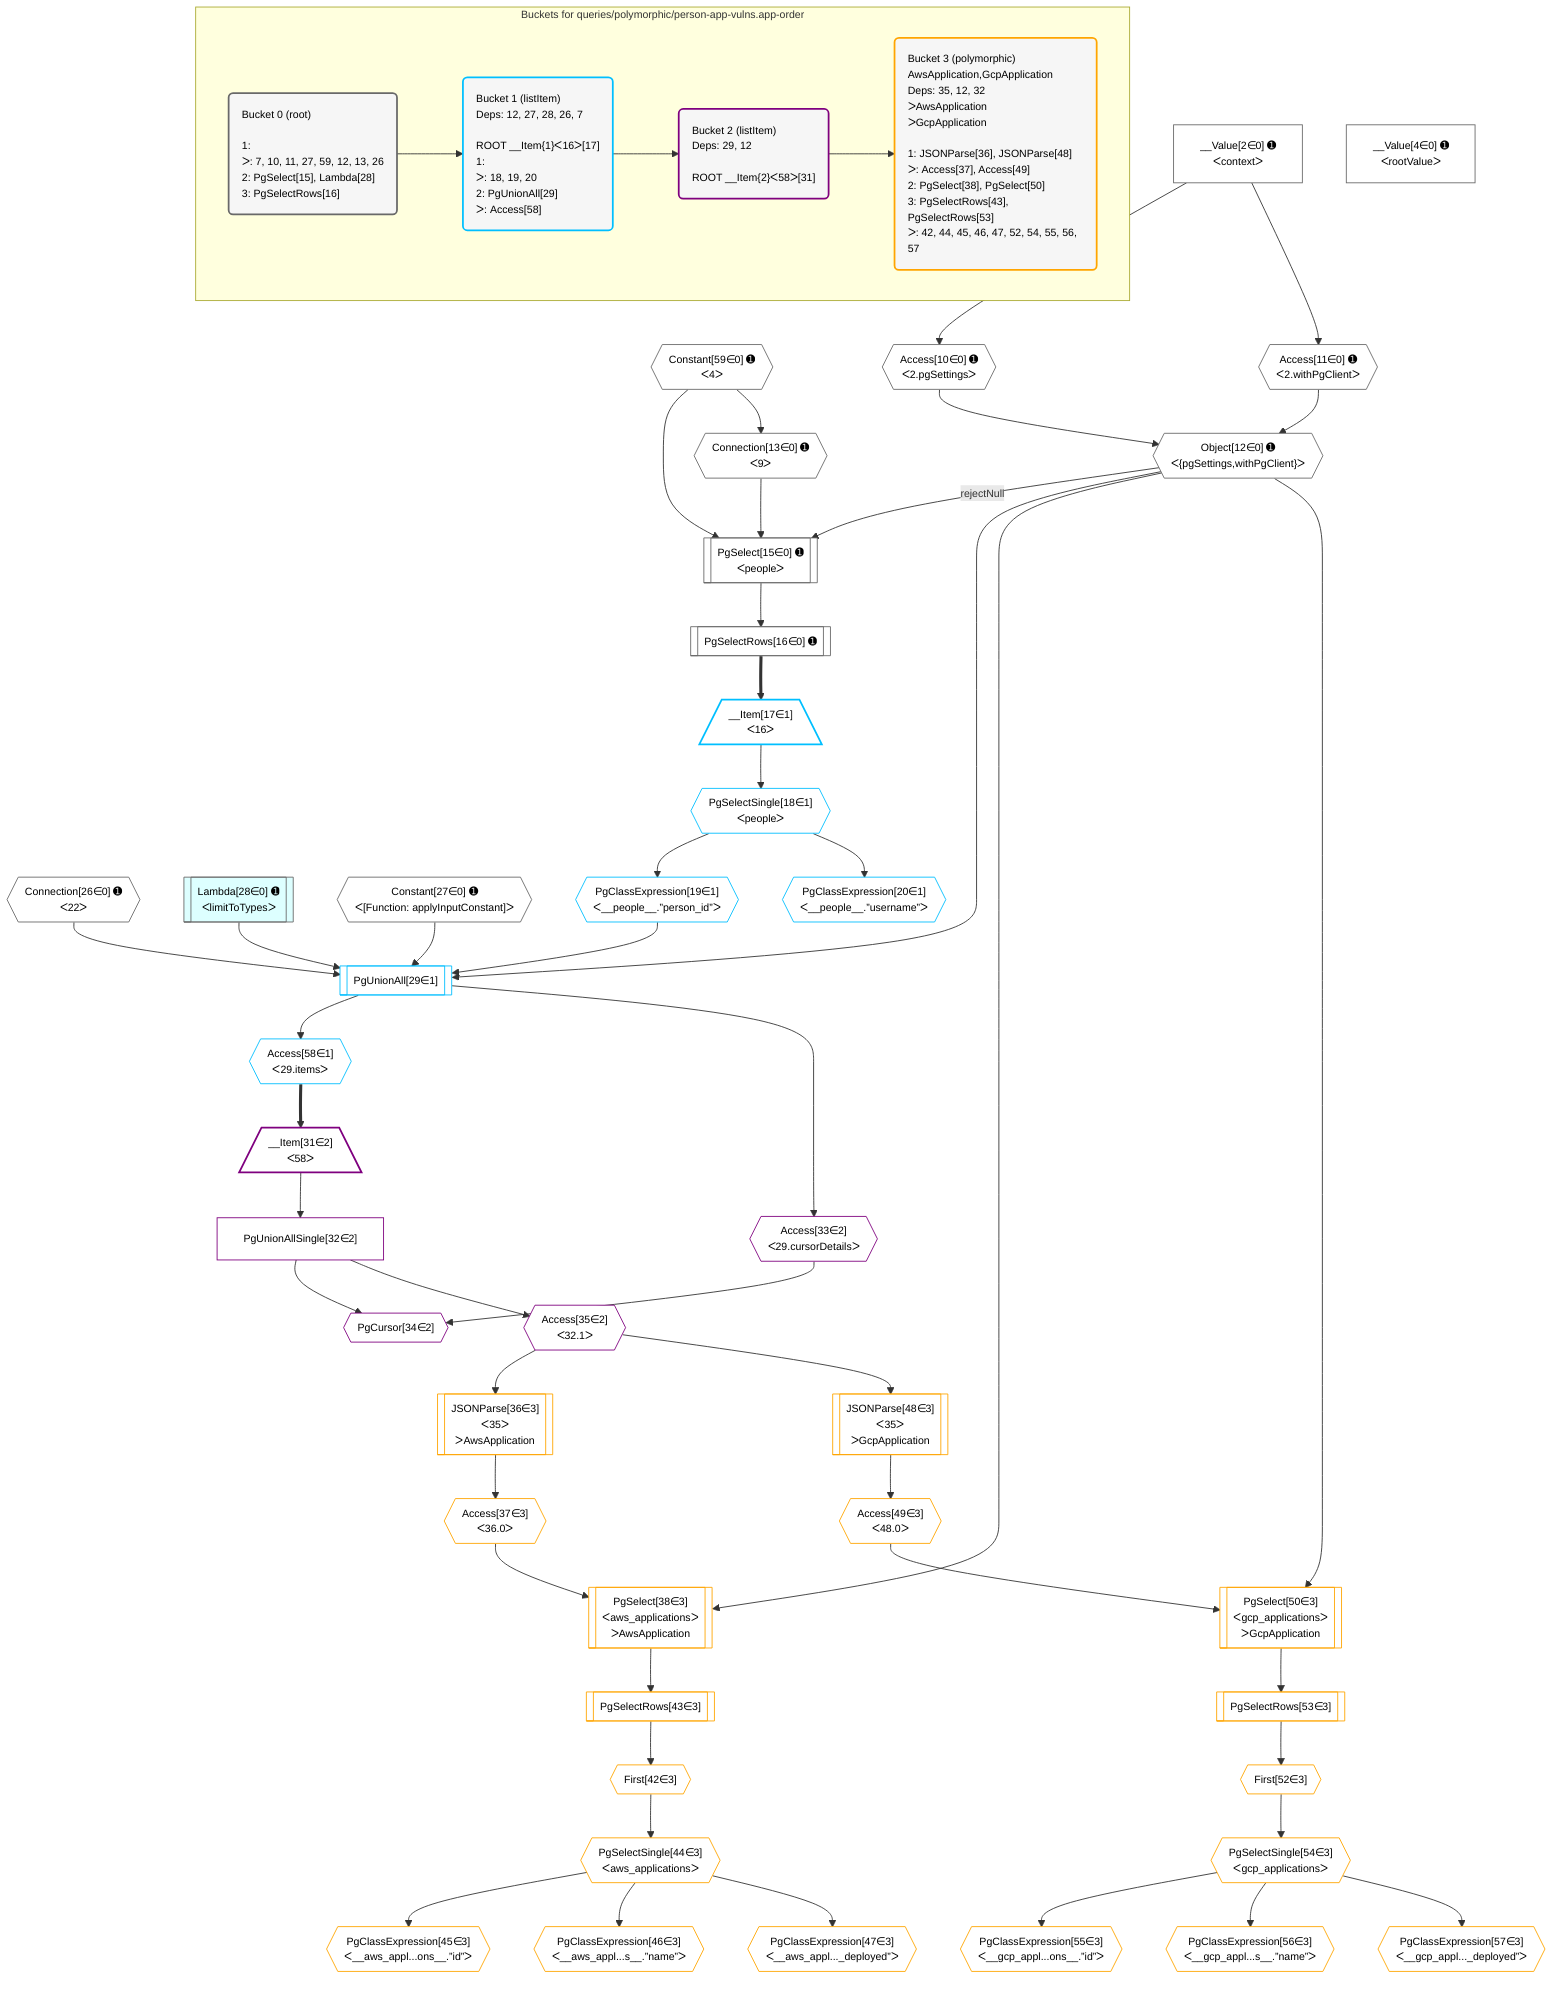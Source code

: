 %%{init: {'themeVariables': { 'fontSize': '12px'}}}%%
graph TD
    classDef path fill:#eee,stroke:#000,color:#000
    classDef plan fill:#fff,stroke-width:1px,color:#000
    classDef itemplan fill:#fff,stroke-width:2px,color:#000
    classDef unbatchedplan fill:#dff,stroke-width:1px,color:#000
    classDef sideeffectplan fill:#fcc,stroke-width:2px,color:#000
    classDef bucket fill:#f6f6f6,color:#000,stroke-width:2px,text-align:left


    %% plan dependencies
    PgSelect15[["PgSelect[15∈0] ➊<br />ᐸpeopleᐳ"]]:::plan
    Object12{{"Object[12∈0] ➊<br />ᐸ{pgSettings,withPgClient}ᐳ"}}:::plan
    Connection13{{"Connection[13∈0] ➊<br />ᐸ9ᐳ"}}:::plan
    Constant59{{"Constant[59∈0] ➊<br />ᐸ4ᐳ"}}:::plan
    Object12 -->|rejectNull| PgSelect15
    Connection13 & Constant59 --> PgSelect15
    Constant59 --> Connection13
    Connection26{{"Connection[26∈0] ➊<br />ᐸ22ᐳ"}}:::plan
    Access10{{"Access[10∈0] ➊<br />ᐸ2.pgSettingsᐳ"}}:::plan
    Access11{{"Access[11∈0] ➊<br />ᐸ2.withPgClientᐳ"}}:::plan
    Access10 & Access11 --> Object12
    __Value2["__Value[2∈0] ➊<br />ᐸcontextᐳ"]:::plan
    __Value2 --> Access10
    __Value2 --> Access11
    PgSelectRows16[["PgSelectRows[16∈0] ➊"]]:::plan
    PgSelect15 --> PgSelectRows16
    Lambda28[["Lambda[28∈0] ➊<br />ᐸlimitToTypesᐳ"]]:::unbatchedplan
    __Value4["__Value[4∈0] ➊<br />ᐸrootValueᐳ"]:::plan
    Constant27{{"Constant[27∈0] ➊<br />ᐸ[Function: applyInputConstant]ᐳ"}}:::plan
    PgUnionAll29[["PgUnionAll[29∈1]"]]:::plan
    PgClassExpression19{{"PgClassExpression[19∈1]<br />ᐸ__people__.”person_id”ᐳ"}}:::plan
    Object12 & PgClassExpression19 & Constant27 & Lambda28 & Connection26 --> PgUnionAll29
    __Item17[/"__Item[17∈1]<br />ᐸ16ᐳ"\]:::itemplan
    PgSelectRows16 ==> __Item17
    PgSelectSingle18{{"PgSelectSingle[18∈1]<br />ᐸpeopleᐳ"}}:::plan
    __Item17 --> PgSelectSingle18
    PgSelectSingle18 --> PgClassExpression19
    PgClassExpression20{{"PgClassExpression[20∈1]<br />ᐸ__people__.”username”ᐳ"}}:::plan
    PgSelectSingle18 --> PgClassExpression20
    Access58{{"Access[58∈1]<br />ᐸ29.itemsᐳ"}}:::plan
    PgUnionAll29 --> Access58
    PgCursor34{{"PgCursor[34∈2]"}}:::plan
    PgUnionAllSingle32["PgUnionAllSingle[32∈2]"]:::plan
    Access33{{"Access[33∈2]<br />ᐸ29.cursorDetailsᐳ"}}:::plan
    PgUnionAllSingle32 & Access33 --> PgCursor34
    __Item31[/"__Item[31∈2]<br />ᐸ58ᐳ"\]:::itemplan
    Access58 ==> __Item31
    __Item31 --> PgUnionAllSingle32
    PgUnionAll29 --> Access33
    Access35{{"Access[35∈2]<br />ᐸ32.1ᐳ"}}:::plan
    PgUnionAllSingle32 --> Access35
    PgSelect38[["PgSelect[38∈3]<br />ᐸaws_applicationsᐳ<br />ᐳAwsApplication"]]:::plan
    Access37{{"Access[37∈3]<br />ᐸ36.0ᐳ"}}:::plan
    Object12 & Access37 --> PgSelect38
    PgSelect50[["PgSelect[50∈3]<br />ᐸgcp_applicationsᐳ<br />ᐳGcpApplication"]]:::plan
    Access49{{"Access[49∈3]<br />ᐸ48.0ᐳ"}}:::plan
    Object12 & Access49 --> PgSelect50
    JSONParse36[["JSONParse[36∈3]<br />ᐸ35ᐳ<br />ᐳAwsApplication"]]:::plan
    Access35 --> JSONParse36
    JSONParse36 --> Access37
    First42{{"First[42∈3]"}}:::plan
    PgSelectRows43[["PgSelectRows[43∈3]"]]:::plan
    PgSelectRows43 --> First42
    PgSelect38 --> PgSelectRows43
    PgSelectSingle44{{"PgSelectSingle[44∈3]<br />ᐸaws_applicationsᐳ"}}:::plan
    First42 --> PgSelectSingle44
    PgClassExpression45{{"PgClassExpression[45∈3]<br />ᐸ__aws_appl...ons__.”id”ᐳ"}}:::plan
    PgSelectSingle44 --> PgClassExpression45
    PgClassExpression46{{"PgClassExpression[46∈3]<br />ᐸ__aws_appl...s__.”name”ᐳ"}}:::plan
    PgSelectSingle44 --> PgClassExpression46
    PgClassExpression47{{"PgClassExpression[47∈3]<br />ᐸ__aws_appl..._deployed”ᐳ"}}:::plan
    PgSelectSingle44 --> PgClassExpression47
    JSONParse48[["JSONParse[48∈3]<br />ᐸ35ᐳ<br />ᐳGcpApplication"]]:::plan
    Access35 --> JSONParse48
    JSONParse48 --> Access49
    First52{{"First[52∈3]"}}:::plan
    PgSelectRows53[["PgSelectRows[53∈3]"]]:::plan
    PgSelectRows53 --> First52
    PgSelect50 --> PgSelectRows53
    PgSelectSingle54{{"PgSelectSingle[54∈3]<br />ᐸgcp_applicationsᐳ"}}:::plan
    First52 --> PgSelectSingle54
    PgClassExpression55{{"PgClassExpression[55∈3]<br />ᐸ__gcp_appl...ons__.”id”ᐳ"}}:::plan
    PgSelectSingle54 --> PgClassExpression55
    PgClassExpression56{{"PgClassExpression[56∈3]<br />ᐸ__gcp_appl...s__.”name”ᐳ"}}:::plan
    PgSelectSingle54 --> PgClassExpression56
    PgClassExpression57{{"PgClassExpression[57∈3]<br />ᐸ__gcp_appl..._deployed”ᐳ"}}:::plan
    PgSelectSingle54 --> PgClassExpression57

    %% define steps

    subgraph "Buckets for queries/polymorphic/person-app-vulns.app-order"
    Bucket0("Bucket 0 (root)<br /><br />1: <br />ᐳ: 7, 10, 11, 27, 59, 12, 13, 26<br />2: PgSelect[15], Lambda[28]<br />3: PgSelectRows[16]"):::bucket
    classDef bucket0 stroke:#696969
    class Bucket0,__Value2,__Value4,Access10,Access11,Object12,Connection13,PgSelect15,PgSelectRows16,Connection26,Constant27,Lambda28,Constant59 bucket0
    Bucket1("Bucket 1 (listItem)<br />Deps: 12, 27, 28, 26, 7<br /><br />ROOT __Item{1}ᐸ16ᐳ[17]<br />1: <br />ᐳ: 18, 19, 20<br />2: PgUnionAll[29]<br />ᐳ: Access[58]"):::bucket
    classDef bucket1 stroke:#00bfff
    class Bucket1,__Item17,PgSelectSingle18,PgClassExpression19,PgClassExpression20,PgUnionAll29,Access58 bucket1
    Bucket2("Bucket 2 (listItem)<br />Deps: 29, 12<br /><br />ROOT __Item{2}ᐸ58ᐳ[31]"):::bucket
    classDef bucket2 stroke:#7f007f
    class Bucket2,__Item31,PgUnionAllSingle32,Access33,PgCursor34,Access35 bucket2
    Bucket3("Bucket 3 (polymorphic)<br />AwsApplication,GcpApplication<br />Deps: 35, 12, 32<br />ᐳAwsApplication<br />ᐳGcpApplication<br /><br />1: JSONParse[36], JSONParse[48]<br />ᐳ: Access[37], Access[49]<br />2: PgSelect[38], PgSelect[50]<br />3: PgSelectRows[43], PgSelectRows[53]<br />ᐳ: 42, 44, 45, 46, 47, 52, 54, 55, 56, 57"):::bucket
    classDef bucket3 stroke:#ffa500
    class Bucket3,JSONParse36,Access37,PgSelect38,First42,PgSelectRows43,PgSelectSingle44,PgClassExpression45,PgClassExpression46,PgClassExpression47,JSONParse48,Access49,PgSelect50,First52,PgSelectRows53,PgSelectSingle54,PgClassExpression55,PgClassExpression56,PgClassExpression57 bucket3
    Bucket0 --> Bucket1
    Bucket1 --> Bucket2
    Bucket2 --> Bucket3
    end